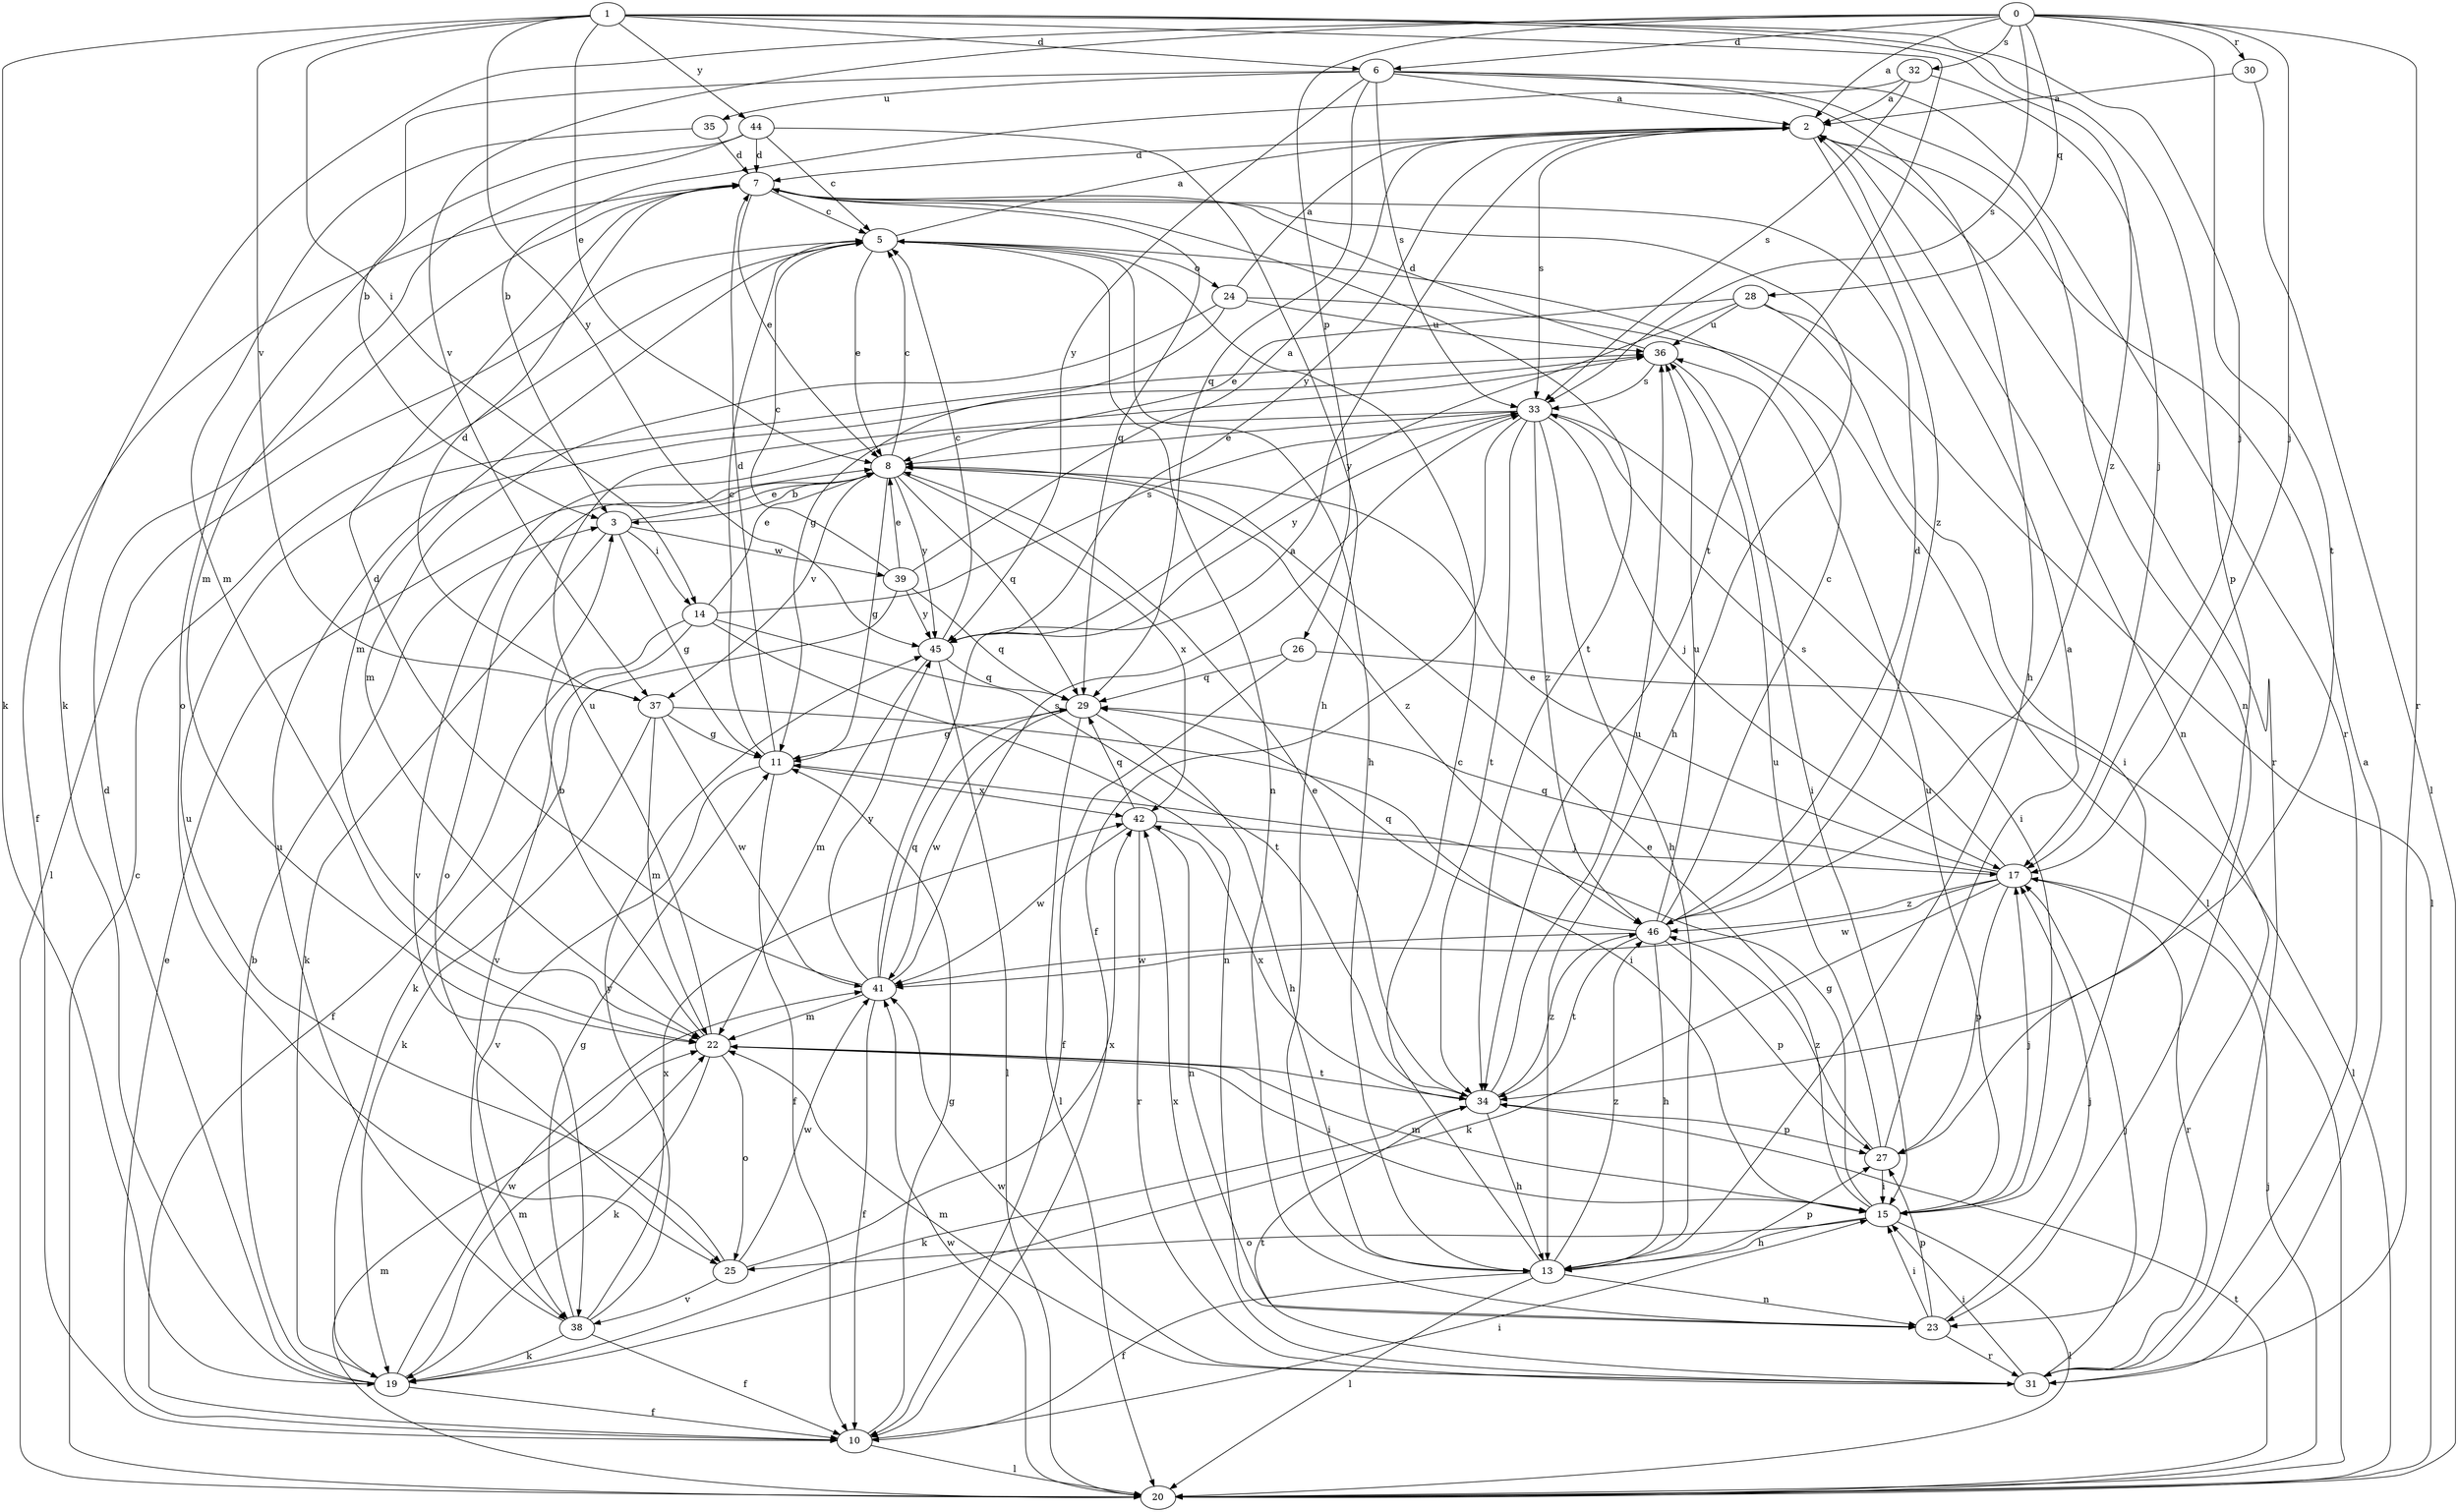 strict digraph  {
0;
1;
2;
3;
5;
6;
7;
8;
10;
11;
13;
14;
15;
17;
19;
20;
22;
23;
24;
25;
26;
27;
28;
29;
30;
31;
32;
33;
34;
35;
36;
37;
38;
39;
41;
42;
44;
45;
46;
0 -> 2  [label=a];
0 -> 6  [label=d];
0 -> 17  [label=j];
0 -> 19  [label=k];
0 -> 26  [label=p];
0 -> 28  [label=q];
0 -> 30  [label=r];
0 -> 31  [label=r];
0 -> 32  [label=s];
0 -> 33  [label=s];
0 -> 34  [label=t];
0 -> 37  [label=v];
1 -> 6  [label=d];
1 -> 8  [label=e];
1 -> 14  [label=i];
1 -> 17  [label=j];
1 -> 19  [label=k];
1 -> 27  [label=p];
1 -> 34  [label=t];
1 -> 37  [label=v];
1 -> 44  [label=y];
1 -> 45  [label=y];
1 -> 46  [label=z];
2 -> 7  [label=d];
2 -> 23  [label=n];
2 -> 31  [label=r];
2 -> 33  [label=s];
2 -> 45  [label=y];
2 -> 46  [label=z];
3 -> 8  [label=e];
3 -> 11  [label=g];
3 -> 14  [label=i];
3 -> 19  [label=k];
3 -> 39  [label=w];
5 -> 2  [label=a];
5 -> 8  [label=e];
5 -> 13  [label=h];
5 -> 20  [label=l];
5 -> 22  [label=m];
5 -> 23  [label=n];
5 -> 24  [label=o];
6 -> 2  [label=a];
6 -> 3  [label=b];
6 -> 13  [label=h];
6 -> 23  [label=n];
6 -> 29  [label=q];
6 -> 31  [label=r];
6 -> 33  [label=s];
6 -> 35  [label=u];
6 -> 45  [label=y];
7 -> 5  [label=c];
7 -> 8  [label=e];
7 -> 10  [label=f];
7 -> 13  [label=h];
7 -> 29  [label=q];
7 -> 34  [label=t];
8 -> 3  [label=b];
8 -> 5  [label=c];
8 -> 11  [label=g];
8 -> 25  [label=o];
8 -> 29  [label=q];
8 -> 37  [label=v];
8 -> 42  [label=x];
8 -> 45  [label=y];
8 -> 46  [label=z];
10 -> 8  [label=e];
10 -> 11  [label=g];
10 -> 15  [label=i];
10 -> 20  [label=l];
11 -> 5  [label=c];
11 -> 7  [label=d];
11 -> 10  [label=f];
11 -> 38  [label=v];
11 -> 42  [label=x];
13 -> 5  [label=c];
13 -> 10  [label=f];
13 -> 20  [label=l];
13 -> 23  [label=n];
13 -> 27  [label=p];
13 -> 46  [label=z];
14 -> 8  [label=e];
14 -> 10  [label=f];
14 -> 23  [label=n];
14 -> 33  [label=s];
14 -> 34  [label=t];
14 -> 38  [label=v];
15 -> 8  [label=e];
15 -> 11  [label=g];
15 -> 13  [label=h];
15 -> 17  [label=j];
15 -> 20  [label=l];
15 -> 22  [label=m];
15 -> 25  [label=o];
15 -> 36  [label=u];
17 -> 8  [label=e];
17 -> 19  [label=k];
17 -> 27  [label=p];
17 -> 29  [label=q];
17 -> 31  [label=r];
17 -> 33  [label=s];
17 -> 41  [label=w];
17 -> 46  [label=z];
19 -> 3  [label=b];
19 -> 7  [label=d];
19 -> 10  [label=f];
19 -> 22  [label=m];
19 -> 41  [label=w];
20 -> 5  [label=c];
20 -> 17  [label=j];
20 -> 22  [label=m];
20 -> 34  [label=t];
20 -> 41  [label=w];
22 -> 3  [label=b];
22 -> 15  [label=i];
22 -> 19  [label=k];
22 -> 25  [label=o];
22 -> 34  [label=t];
22 -> 36  [label=u];
23 -> 15  [label=i];
23 -> 17  [label=j];
23 -> 27  [label=p];
23 -> 31  [label=r];
24 -> 2  [label=a];
24 -> 11  [label=g];
24 -> 20  [label=l];
24 -> 22  [label=m];
24 -> 36  [label=u];
25 -> 36  [label=u];
25 -> 38  [label=v];
25 -> 41  [label=w];
25 -> 42  [label=x];
26 -> 10  [label=f];
26 -> 20  [label=l];
26 -> 29  [label=q];
27 -> 2  [label=a];
27 -> 15  [label=i];
27 -> 36  [label=u];
27 -> 46  [label=z];
28 -> 8  [label=e];
28 -> 15  [label=i];
28 -> 20  [label=l];
28 -> 36  [label=u];
28 -> 45  [label=y];
29 -> 11  [label=g];
29 -> 13  [label=h];
29 -> 20  [label=l];
29 -> 41  [label=w];
30 -> 2  [label=a];
30 -> 20  [label=l];
31 -> 2  [label=a];
31 -> 15  [label=i];
31 -> 17  [label=j];
31 -> 22  [label=m];
31 -> 34  [label=t];
31 -> 41  [label=w];
31 -> 42  [label=x];
32 -> 2  [label=a];
32 -> 3  [label=b];
32 -> 17  [label=j];
32 -> 33  [label=s];
33 -> 8  [label=e];
33 -> 10  [label=f];
33 -> 13  [label=h];
33 -> 15  [label=i];
33 -> 17  [label=j];
33 -> 34  [label=t];
33 -> 38  [label=v];
33 -> 45  [label=y];
33 -> 46  [label=z];
34 -> 8  [label=e];
34 -> 13  [label=h];
34 -> 19  [label=k];
34 -> 27  [label=p];
34 -> 36  [label=u];
34 -> 42  [label=x];
34 -> 46  [label=z];
35 -> 7  [label=d];
35 -> 22  [label=m];
36 -> 7  [label=d];
36 -> 15  [label=i];
36 -> 33  [label=s];
37 -> 7  [label=d];
37 -> 11  [label=g];
37 -> 15  [label=i];
37 -> 19  [label=k];
37 -> 22  [label=m];
37 -> 41  [label=w];
38 -> 10  [label=f];
38 -> 11  [label=g];
38 -> 19  [label=k];
38 -> 36  [label=u];
38 -> 42  [label=x];
38 -> 45  [label=y];
39 -> 2  [label=a];
39 -> 5  [label=c];
39 -> 8  [label=e];
39 -> 19  [label=k];
39 -> 29  [label=q];
39 -> 45  [label=y];
41 -> 2  [label=a];
41 -> 7  [label=d];
41 -> 10  [label=f];
41 -> 22  [label=m];
41 -> 29  [label=q];
41 -> 33  [label=s];
41 -> 45  [label=y];
42 -> 17  [label=j];
42 -> 23  [label=n];
42 -> 29  [label=q];
42 -> 31  [label=r];
42 -> 41  [label=w];
44 -> 5  [label=c];
44 -> 7  [label=d];
44 -> 13  [label=h];
44 -> 22  [label=m];
44 -> 25  [label=o];
45 -> 5  [label=c];
45 -> 20  [label=l];
45 -> 22  [label=m];
45 -> 29  [label=q];
46 -> 5  [label=c];
46 -> 7  [label=d];
46 -> 13  [label=h];
46 -> 27  [label=p];
46 -> 29  [label=q];
46 -> 34  [label=t];
46 -> 36  [label=u];
46 -> 41  [label=w];
}
